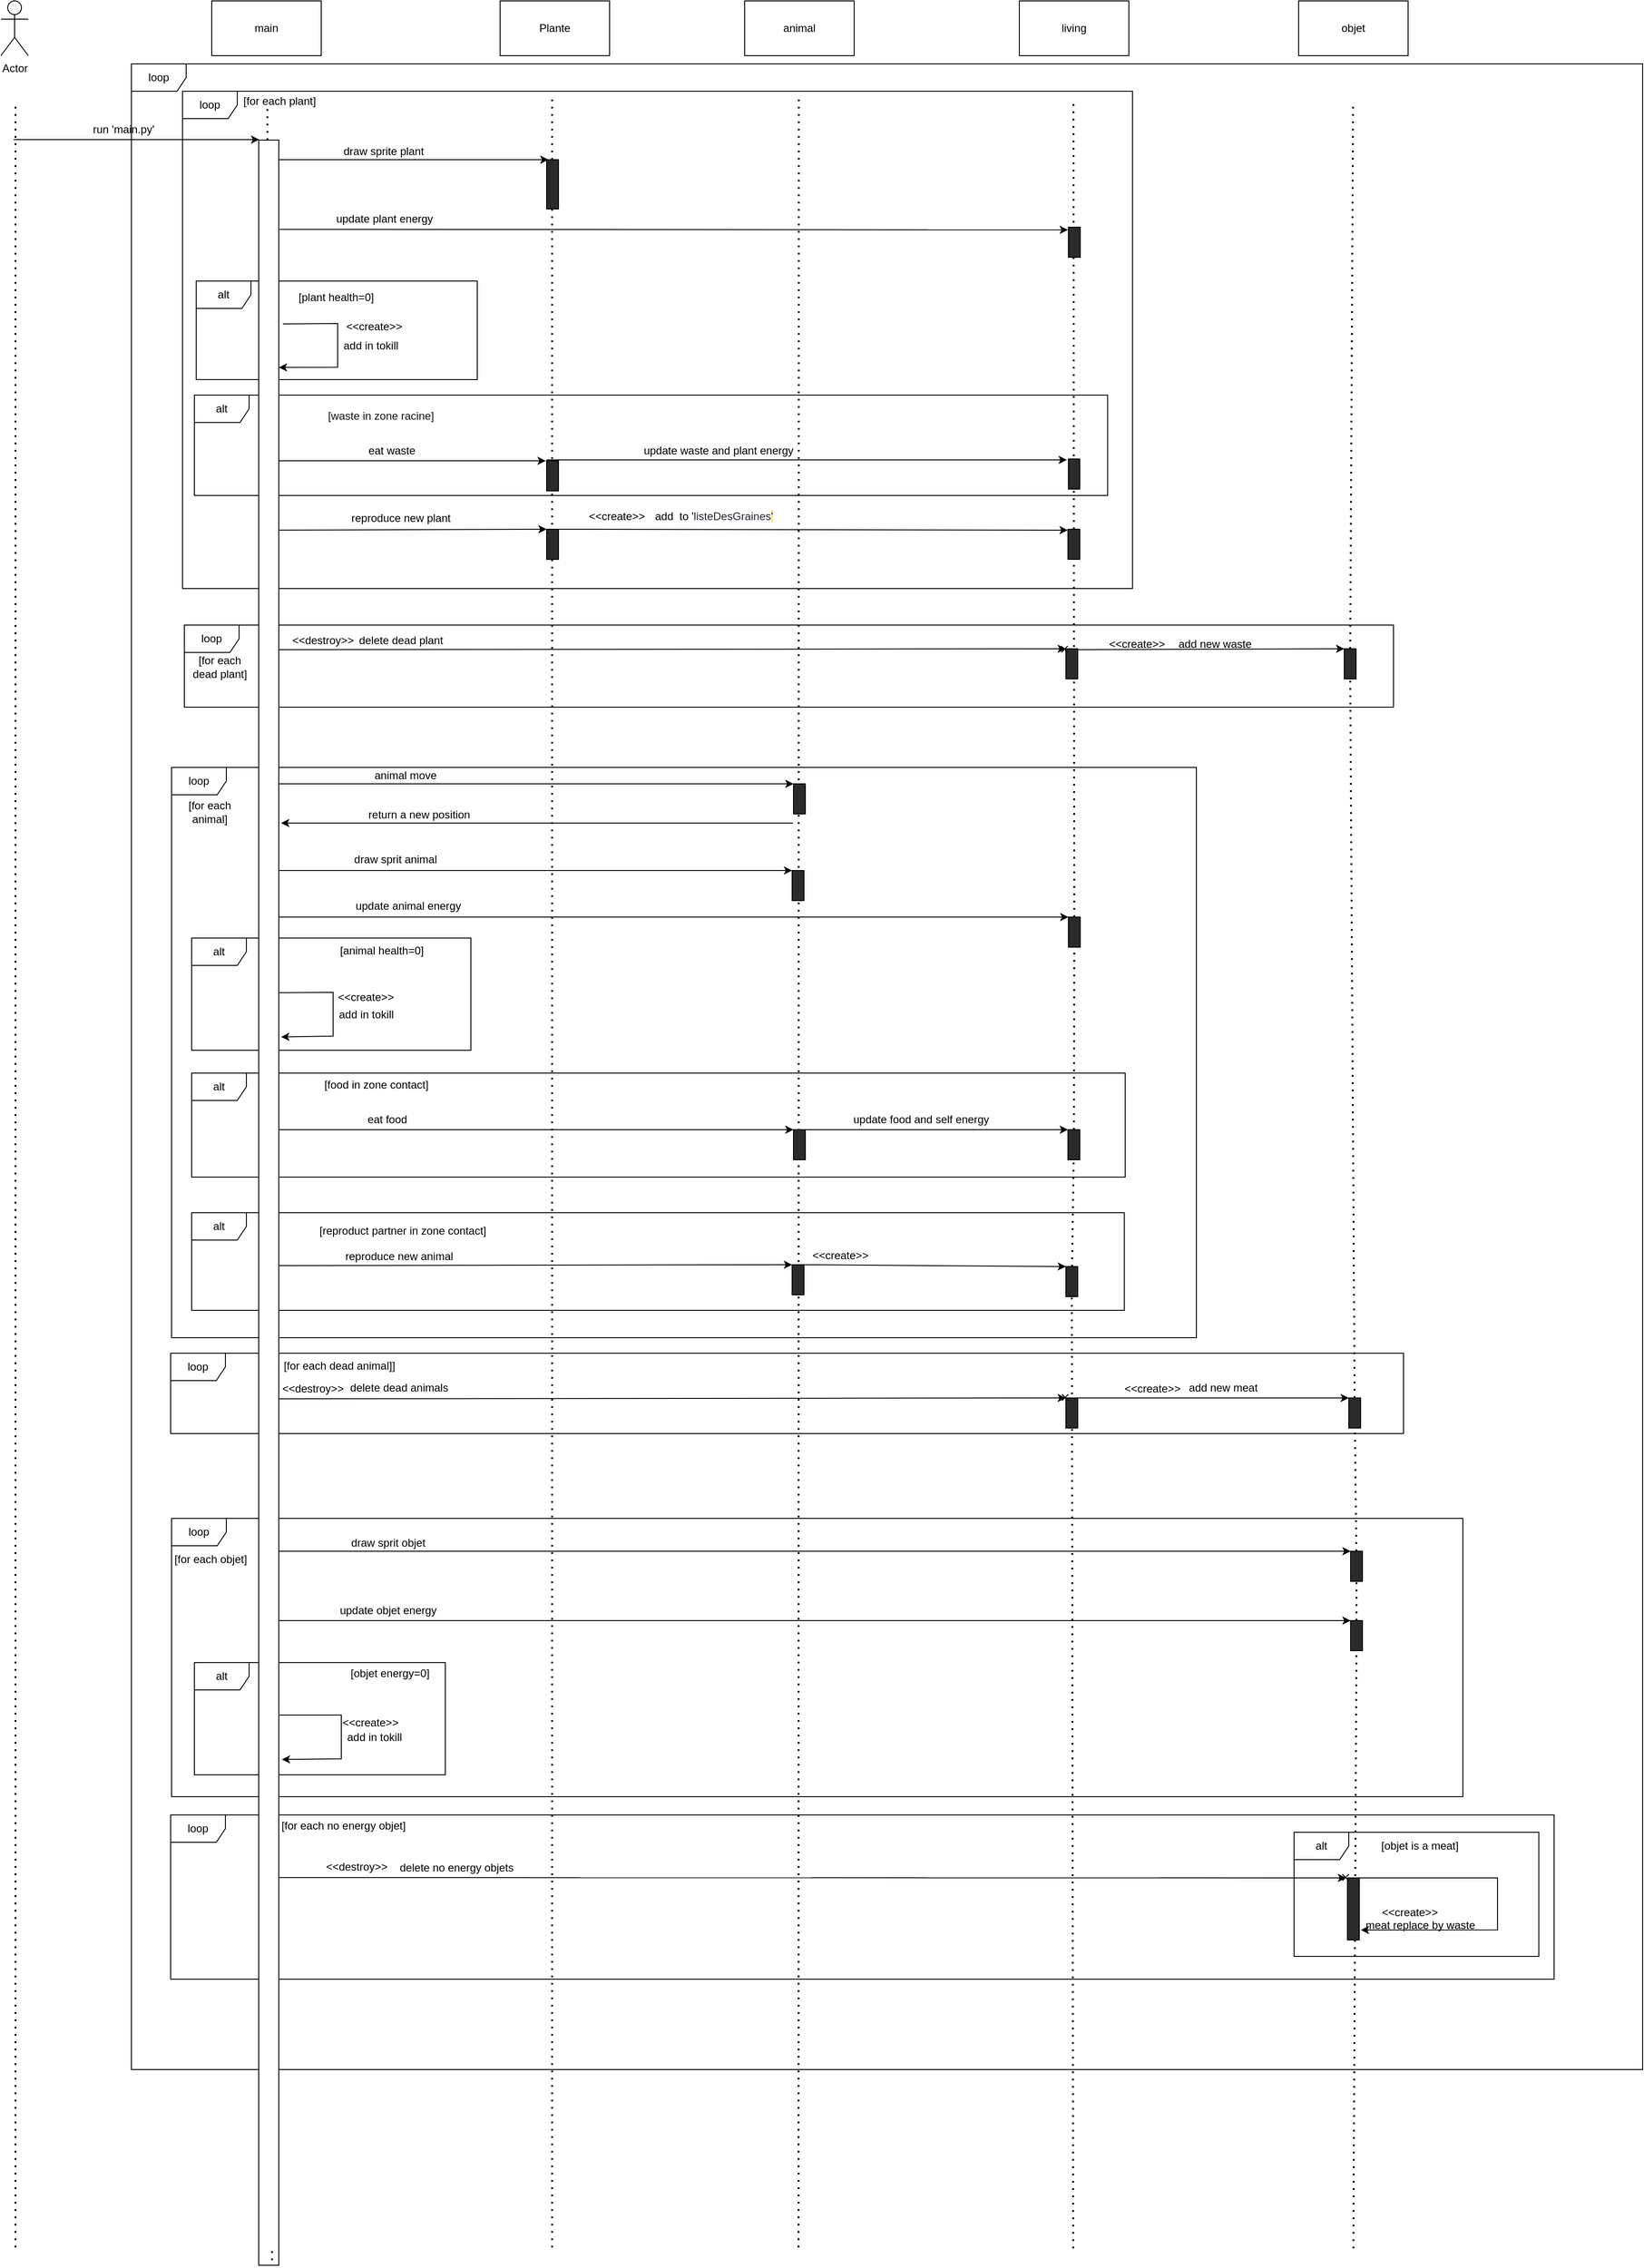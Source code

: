<mxfile version="16.1.2" type="device"><diagram id="cH8GuDAc-BylLJYgWJ1K" name="Page-1"><mxGraphModel dx="2076" dy="1192" grid="0" gridSize="10" guides="1" tooltips="1" connect="1" arrows="1" fold="1" page="0" pageScale="1" pageWidth="827" pageHeight="1169" background="none" math="0" shadow="0"><root><mxCell id="0"/><mxCell id="1" parent="0"/><mxCell id="ySkBI7191X18KGP2Q0aH-1" value="Actor" style="shape=umlActor;verticalLabelPosition=bottom;verticalAlign=top;html=1;outlineConnect=0;" parent="1" vertex="1"><mxGeometry x="104" y="65" width="30" height="60" as="geometry"/></mxCell><mxCell id="ySkBI7191X18KGP2Q0aH-3" value="main" style="rounded=0;whiteSpace=wrap;html=1;" parent="1" vertex="1"><mxGeometry x="335" y="65" width="120" height="60" as="geometry"/></mxCell><mxCell id="ySkBI7191X18KGP2Q0aH-4" value="Plante" style="rounded=0;whiteSpace=wrap;html=1;" parent="1" vertex="1"><mxGeometry x="651" y="65" width="120" height="60" as="geometry"/></mxCell><mxCell id="ySkBI7191X18KGP2Q0aH-5" value="animal" style="rounded=0;whiteSpace=wrap;html=1;" parent="1" vertex="1"><mxGeometry x="919" y="65" width="120" height="60" as="geometry"/></mxCell><mxCell id="ySkBI7191X18KGP2Q0aH-6" value="living" style="rounded=0;whiteSpace=wrap;html=1;" parent="1" vertex="1"><mxGeometry x="1220" y="65" width="120" height="60" as="geometry"/></mxCell><mxCell id="ySkBI7191X18KGP2Q0aH-7" value="" style="endArrow=none;dashed=1;html=1;dashPattern=1 3;strokeWidth=2;rounded=0;" parent="1" edge="1"><mxGeometry width="50" height="50" relative="1" as="geometry"><mxPoint x="120" y="2527" as="sourcePoint"/><mxPoint x="120" y="177" as="targetPoint"/></mxGeometry></mxCell><mxCell id="ySkBI7191X18KGP2Q0aH-8" value="" style="endArrow=none;dashed=1;html=1;dashPattern=1 3;strokeWidth=2;rounded=0;startArrow=none;" parent="1" source="3" edge="1"><mxGeometry width="50" height="50" relative="1" as="geometry"><mxPoint x="401" y="2531" as="sourcePoint"/><mxPoint x="396" y="179" as="targetPoint"/></mxGeometry></mxCell><mxCell id="ySkBI7191X18KGP2Q0aH-9" value="" style="endArrow=none;dashed=1;html=1;dashPattern=1 3;strokeWidth=2;rounded=0;" parent="1" edge="1"><mxGeometry width="50" height="50" relative="1" as="geometry"><mxPoint x="708" y="2527" as="sourcePoint"/><mxPoint x="708" y="173" as="targetPoint"/></mxGeometry></mxCell><mxCell id="ySkBI7191X18KGP2Q0aH-10" value="" style="endArrow=none;dashed=1;html=1;dashPattern=1 3;strokeWidth=2;rounded=0;" parent="1" edge="1"><mxGeometry width="50" height="50" relative="1" as="geometry"><mxPoint x="978" y="2527" as="sourcePoint"/><mxPoint x="978.29" y="172" as="targetPoint"/></mxGeometry></mxCell><mxCell id="ySkBI7191X18KGP2Q0aH-11" value="" style="endArrow=none;dashed=1;html=1;dashPattern=1 3;strokeWidth=2;rounded=0;startArrow=none;" parent="1" source="17" edge="1"><mxGeometry width="50" height="50" relative="1" as="geometry"><mxPoint x="1279" y="2528" as="sourcePoint"/><mxPoint x="1279.29" y="176" as="targetPoint"/></mxGeometry></mxCell><mxCell id="ySkBI7191X18KGP2Q0aH-12" value="" style="endArrow=classic;html=1;rounded=0;" parent="1" edge="1"><mxGeometry width="50" height="50" relative="1" as="geometry"><mxPoint x="118" y="217" as="sourcePoint"/><mxPoint x="387" y="217" as="targetPoint"/></mxGeometry></mxCell><mxCell id="ySkBI7191X18KGP2Q0aH-13" value="run 'main.py'" style="text;html=1;align=center;verticalAlign=middle;resizable=0;points=[];autosize=1;strokeColor=none;fillColor=none;" parent="1" vertex="1"><mxGeometry x="199" y="197" width="77" height="18" as="geometry"/></mxCell><mxCell id="ySkBI7191X18KGP2Q0aH-14" value="" style="endArrow=classic;html=1;rounded=0;" parent="1" edge="1"><mxGeometry width="50" height="50" relative="1" as="geometry"><mxPoint x="409" y="239" as="sourcePoint"/><mxPoint x="704" y="239" as="targetPoint"/></mxGeometry></mxCell><mxCell id="ySkBI7191X18KGP2Q0aH-15" value="draw sprite plant" style="text;html=1;align=center;verticalAlign=middle;resizable=0;points=[];autosize=1;strokeColor=none;fillColor=none;" parent="1" vertex="1"><mxGeometry x="474" y="221" width="98" height="18" as="geometry"/></mxCell><mxCell id="ySkBI7191X18KGP2Q0aH-16" value="" style="endArrow=classic;html=1;rounded=0;exitX=0.042;exitY=-0.038;exitDx=0;exitDy=0;exitPerimeter=0;entryX=-0.042;entryY=0.089;entryDx=0;entryDy=0;entryPerimeter=0;" parent="1" source="3" target="19" edge="1"><mxGeometry width="50" height="50" relative="1" as="geometry"><mxPoint x="396" y="315" as="sourcePoint"/><mxPoint x="1271" y="315" as="targetPoint"/></mxGeometry></mxCell><mxCell id="ySkBI7191X18KGP2Q0aH-17" value="update plant energy" style="text;html=1;align=center;verticalAlign=middle;resizable=0;points=[];autosize=1;strokeColor=none;fillColor=none;" parent="1" vertex="1"><mxGeometry x="465.5" y="295" width="116" height="18" as="geometry"/></mxCell><mxCell id="ySkBI7191X18KGP2Q0aH-20" value="loop" style="shape=umlFrame;whiteSpace=wrap;html=1;" parent="1" vertex="1"><mxGeometry x="303" y="164" width="1041" height="545" as="geometry"/></mxCell><mxCell id="ySkBI7191X18KGP2Q0aH-24" value="" style="endArrow=classic;html=1;rounded=0;entryX=0.107;entryY=-0.003;entryDx=0;entryDy=0;entryPerimeter=0;" parent="1" target="3" edge="1"><mxGeometry width="50" height="50" relative="1" as="geometry"><mxPoint x="413" y="419" as="sourcePoint"/><mxPoint x="395" y="467" as="targetPoint"/><Array as="points"><mxPoint x="473" y="418.5"/><mxPoint x="473" y="466.5"/></Array></mxGeometry></mxCell><mxCell id="ySkBI7191X18KGP2Q0aH-25" value="add in tokill" style="text;html=1;align=center;verticalAlign=middle;resizable=0;points=[];autosize=1;strokeColor=none;fillColor=none;" parent="1" vertex="1"><mxGeometry x="474" y="434" width="70" height="18" as="geometry"/></mxCell><mxCell id="ySkBI7191X18KGP2Q0aH-26" value="[plant health=0]" style="text;html=1;align=center;verticalAlign=middle;resizable=0;points=[];autosize=1;strokeColor=none;fillColor=none;" parent="1" vertex="1"><mxGeometry x="424.5" y="381" width="93" height="18" as="geometry"/></mxCell><mxCell id="ySkBI7191X18KGP2Q0aH-27" value="alt" style="shape=umlFrame;whiteSpace=wrap;html=1;" parent="1" vertex="1"><mxGeometry x="318" y="372" width="308" height="108" as="geometry"/></mxCell><mxCell id="ySkBI7191X18KGP2Q0aH-28" value="" style="endArrow=classic;html=1;rounded=0;" parent="1" edge="1"><mxGeometry width="50" height="50" relative="1" as="geometry"><mxPoint x="399" y="569" as="sourcePoint"/><mxPoint x="701" y="569" as="targetPoint"/></mxGeometry></mxCell><mxCell id="ySkBI7191X18KGP2Q0aH-29" value="eat waste" style="text;html=1;align=center;verticalAlign=middle;resizable=0;points=[];autosize=1;strokeColor=none;fillColor=none;" parent="1" vertex="1"><mxGeometry x="501" y="549" width="61" height="18" as="geometry"/></mxCell><mxCell id="ySkBI7191X18KGP2Q0aH-30" value="" style="endArrow=classic;html=1;rounded=0;entryX=0;entryY=0;entryDx=0;entryDy=0;" parent="1" target="15" edge="1"><mxGeometry width="50" height="50" relative="1" as="geometry"><mxPoint x="397" y="645" as="sourcePoint"/><mxPoint x="698" y="645" as="targetPoint"/></mxGeometry></mxCell><mxCell id="ySkBI7191X18KGP2Q0aH-31" value="reproduce new plant" style="text;html=1;align=center;verticalAlign=middle;resizable=0;points=[];autosize=1;strokeColor=none;fillColor=none;" parent="1" vertex="1"><mxGeometry x="482" y="623" width="119" height="18" as="geometry"/></mxCell><mxCell id="ySkBI7191X18KGP2Q0aH-34" value="" style="endArrow=classic;html=1;rounded=0;exitX=1;exitY=0;exitDx=0;exitDy=0;" parent="1" source="15" edge="1"><mxGeometry width="50" height="50" relative="1" as="geometry"><mxPoint x="706" y="645" as="sourcePoint"/><mxPoint x="1273" y="645" as="targetPoint"/></mxGeometry></mxCell><mxCell id="ySkBI7191X18KGP2Q0aH-35" value="add&amp;nbsp; to '&lt;span style=&quot;color: rgb(36 , 41 , 47) ; background-color: rgb(255 , 255 , 255)&quot;&gt;listeDesGraines&lt;/span&gt;&lt;span style=&quot;color: rgb(36 , 41 , 47) ; font-family: , , &amp;#34;sf mono&amp;#34; , &amp;#34;menlo&amp;#34; , &amp;#34;consolas&amp;#34; , &amp;#34;liberation mono&amp;#34; , monospace ; background-color: rgb(255 , 234 , 127)&quot;&gt;'&lt;/span&gt;" style="text;html=1;align=center;verticalAlign=middle;resizable=0;points=[];autosize=1;strokeColor=none;fillColor=none;" parent="1" vertex="1"><mxGeometry x="815" y="621" width="140" height="18" as="geometry"/></mxCell><mxCell id="ySkBI7191X18KGP2Q0aH-37" value="" style="endArrow=classic;html=1;rounded=0;" parent="1" edge="1"><mxGeometry width="50" height="50" relative="1" as="geometry"><mxPoint x="702" y="568" as="sourcePoint"/><mxPoint x="1272" y="568" as="targetPoint"/></mxGeometry></mxCell><mxCell id="ySkBI7191X18KGP2Q0aH-38" value="update waste and plant energy" style="text;html=1;align=center;verticalAlign=middle;resizable=0;points=[];autosize=1;strokeColor=none;fillColor=none;" parent="1" vertex="1"><mxGeometry x="803" y="549" width="174" height="18" as="geometry"/></mxCell><mxCell id="ySkBI7191X18KGP2Q0aH-39" value="alt" style="shape=umlFrame;whiteSpace=wrap;html=1;shadow=0;sketch=0;" parent="1" vertex="1"><mxGeometry x="316" y="497" width="1000.75" height="110" as="geometry"/></mxCell><mxCell id="ySkBI7191X18KGP2Q0aH-41" value="&lt;font style=&quot;background-color: rgb(255 , 255 , 255)&quot; color=&quot;#121212&quot;&gt;[waste in zone racine]&lt;/font&gt;" style="text;html=1;strokeColor=none;fillColor=none;align=center;verticalAlign=middle;whiteSpace=wrap;rounded=0;labelBackgroundColor=#FFFFFF;" parent="1" vertex="1"><mxGeometry x="438" y="503" width="165" height="33" as="geometry"/></mxCell><mxCell id="ySkBI7191X18KGP2Q0aH-42" value="" style="endArrow=classic;html=1;rounded=0;entryX=0;entryY=0;entryDx=0;entryDy=0;" parent="1" target="21" edge="1"><mxGeometry width="50" height="50" relative="1" as="geometry"><mxPoint x="389" y="776" as="sourcePoint"/><mxPoint x="1278" y="776" as="targetPoint"/></mxGeometry></mxCell><mxCell id="ySkBI7191X18KGP2Q0aH-43" value="delete dead plant" style="text;html=1;align=center;verticalAlign=middle;resizable=0;points=[];autosize=1;strokeColor=none;fillColor=none;" parent="1" vertex="1"><mxGeometry x="491" y="757" width="102" height="18" as="geometry"/></mxCell><mxCell id="ySkBI7191X18KGP2Q0aH-44" value="loop" style="shape=umlFrame;whiteSpace=wrap;html=1;" parent="1" vertex="1"><mxGeometry x="305" y="749" width="1325" height="90" as="geometry"/></mxCell><mxCell id="ySkBI7191X18KGP2Q0aH-45" value="objet" style="rounded=0;whiteSpace=wrap;html=1;" parent="1" vertex="1"><mxGeometry x="1526" y="65" width="120" height="60" as="geometry"/></mxCell><mxCell id="ySkBI7191X18KGP2Q0aH-46" value="" style="endArrow=none;dashed=1;html=1;dashPattern=1 3;strokeWidth=2;rounded=0;startArrow=none;" parent="1" source="23" edge="1"><mxGeometry width="50" height="50" relative="1" as="geometry"><mxPoint x="1586" y="2528" as="sourcePoint"/><mxPoint x="1585.72" y="177" as="targetPoint"/></mxGeometry></mxCell><mxCell id="ySkBI7191X18KGP2Q0aH-47" value="" style="endArrow=classic;html=1;rounded=0;entryX=0;entryY=0;entryDx=0;entryDy=0;" parent="1" target="23" edge="1"><mxGeometry width="50" height="50" relative="1" as="geometry"><mxPoint x="1277" y="776" as="sourcePoint"/><mxPoint x="1566" y="776" as="targetPoint"/></mxGeometry></mxCell><mxCell id="ySkBI7191X18KGP2Q0aH-48" value="add new waste" style="text;html=1;align=center;verticalAlign=middle;resizable=0;points=[];autosize=1;strokeColor=none;fillColor=none;" parent="1" vertex="1"><mxGeometry x="1389" y="761" width="90" height="18" as="geometry"/></mxCell><mxCell id="ySkBI7191X18KGP2Q0aH-49" value="" style="endArrow=classic;html=1;rounded=0;entryX=0;entryY=0;entryDx=0;entryDy=0;" parent="1" target="27" edge="1"><mxGeometry width="50" height="50" relative="1" as="geometry"><mxPoint x="396" y="1018" as="sourcePoint"/><mxPoint x="980" y="1018" as="targetPoint"/></mxGeometry></mxCell><mxCell id="ySkBI7191X18KGP2Q0aH-50" value="draw sprit animal" style="text;html=1;align=center;verticalAlign=middle;resizable=0;points=[];autosize=1;strokeColor=none;fillColor=none;" parent="1" vertex="1"><mxGeometry x="485.5" y="997" width="101" height="18" as="geometry"/></mxCell><mxCell id="ySkBI7191X18KGP2Q0aH-51" value="" style="endArrow=classic;html=1;rounded=0;entryX=0;entryY=0;entryDx=0;entryDy=0;" parent="1" target="28" edge="1"><mxGeometry width="50" height="50" relative="1" as="geometry"><mxPoint x="397" y="1069" as="sourcePoint"/><mxPoint x="1278" y="1069" as="targetPoint"/></mxGeometry></mxCell><mxCell id="ySkBI7191X18KGP2Q0aH-52" value="update animal energy" style="text;html=1;align=center;verticalAlign=middle;resizable=0;points=[];autosize=1;strokeColor=none;fillColor=none;" parent="1" vertex="1"><mxGeometry x="487" y="1048" width="125" height="18" as="geometry"/></mxCell><mxCell id="ySkBI7191X18KGP2Q0aH-54" value="" style="endArrow=classic;html=1;rounded=0;startArrow=none;entryX=0.422;entryY=-0.118;entryDx=0;entryDy=0;entryPerimeter=0;" parent="1" target="3" edge="1"><mxGeometry width="50" height="50" relative="1" as="geometry"><mxPoint x="397" y="1152" as="sourcePoint"/><mxPoint x="390" y="1200" as="targetPoint"/><Array as="points"><mxPoint x="468" y="1151.5"/><mxPoint x="468" y="1199.5"/></Array></mxGeometry></mxCell><mxCell id="ySkBI7191X18KGP2Q0aH-55" value="add in tokill" style="text;html=1;align=center;verticalAlign=middle;resizable=0;points=[];autosize=1;strokeColor=none;fillColor=none;" parent="1" vertex="1"><mxGeometry x="469" y="1167" width="70" height="18" as="geometry"/></mxCell><mxCell id="ySkBI7191X18KGP2Q0aH-56" value="[animal health=0]" style="text;html=1;align=center;verticalAlign=middle;resizable=0;points=[];autosize=1;strokeColor=none;fillColor=none;" parent="1" vertex="1"><mxGeometry x="470" y="1097" width="102" height="18" as="geometry"/></mxCell><mxCell id="ySkBI7191X18KGP2Q0aH-58" value="" style="endArrow=classic;html=1;rounded=0;entryX=0;entryY=0;entryDx=0;entryDy=0;" parent="1" target="30" edge="1"><mxGeometry width="50" height="50" relative="1" as="geometry"><mxPoint x="394" y="1302" as="sourcePoint"/><mxPoint x="980" y="1302" as="targetPoint"/></mxGeometry></mxCell><mxCell id="ySkBI7191X18KGP2Q0aH-59" value="eat food" style="text;html=1;align=center;verticalAlign=middle;resizable=0;points=[];autosize=1;strokeColor=none;fillColor=none;" parent="1" vertex="1"><mxGeometry x="500" y="1282" width="53" height="18" as="geometry"/></mxCell><mxCell id="ySkBI7191X18KGP2Q0aH-60" value="" style="endArrow=classic;html=1;rounded=0;entryX=0;entryY=0;entryDx=0;entryDy=0;" parent="1" target="33" edge="1"><mxGeometry width="50" height="50" relative="1" as="geometry"><mxPoint x="392" y="1451" as="sourcePoint"/><mxPoint x="977" y="1451" as="targetPoint"/></mxGeometry></mxCell><mxCell id="ySkBI7191X18KGP2Q0aH-61" value="reproduce new animal" style="text;html=1;align=center;verticalAlign=middle;resizable=0;points=[];autosize=1;strokeColor=none;fillColor=none;" parent="1" vertex="1"><mxGeometry x="475.5" y="1432" width="128" height="18" as="geometry"/></mxCell><mxCell id="ySkBI7191X18KGP2Q0aH-62" value="" style="endArrow=classic;html=1;rounded=0;entryX=0;entryY=0;entryDx=0;entryDy=0;exitX=1;exitY=0;exitDx=0;exitDy=0;" parent="1" source="33" target="34" edge="1"><mxGeometry width="50" height="50" relative="1" as="geometry"><mxPoint x="976" y="1452" as="sourcePoint"/><mxPoint x="1279" y="1452" as="targetPoint"/></mxGeometry></mxCell><mxCell id="ySkBI7191X18KGP2Q0aH-63" value="&lt;font color=&quot;#ffffff&quot;&gt;add&amp;nbsp; to '&lt;span class=&quot;pl-s1&quot; style=&quot;box-sizing: border-box&quot;&gt;listeDesBebeCarnivores'&lt;/span&gt;&lt;/font&gt;" style="text;html=1;align=center;verticalAlign=middle;resizable=0;points=[];autosize=1;strokeColor=none;fillColor=none;" parent="1" vertex="1"><mxGeometry x="1074" y="1432" width="183" height="18" as="geometry"/></mxCell><mxCell id="ySkBI7191X18KGP2Q0aH-64" value="" style="endArrow=classic;html=1;rounded=0;entryX=0;entryY=0;entryDx=0;entryDy=0;exitX=1;exitY=0;exitDx=0;exitDy=0;" parent="1" source="30" target="31" edge="1"><mxGeometry width="50" height="50" relative="1" as="geometry"><mxPoint x="979" y="1301" as="sourcePoint"/><mxPoint x="1267" y="1301" as="targetPoint"/></mxGeometry></mxCell><mxCell id="ySkBI7191X18KGP2Q0aH-65" value="update food and self energy" style="text;html=1;align=center;verticalAlign=middle;resizable=0;points=[];autosize=1;strokeColor=none;fillColor=none;" parent="1" vertex="1"><mxGeometry x="1032" y="1282" width="159" height="18" as="geometry"/></mxCell><mxCell id="ySkBI7191X18KGP2Q0aH-66" value="alt" style="shape=umlFrame;whiteSpace=wrap;html=1;" parent="1" vertex="1"><mxGeometry x="313" y="1240" width="1023" height="114" as="geometry"/></mxCell><mxCell id="ySkBI7191X18KGP2Q0aH-67" value="[food in zone contact]" style="text;html=1;strokeColor=none;fillColor=none;align=center;verticalAlign=middle;whiteSpace=wrap;rounded=0;labelBackgroundColor=#FFFFFF;" parent="1" vertex="1"><mxGeometry x="433" y="1236" width="165" height="33" as="geometry"/></mxCell><mxCell id="ySkBI7191X18KGP2Q0aH-68" value="" style="endArrow=classic;html=1;rounded=0;entryX=0;entryY=0;entryDx=0;entryDy=0;" parent="1" target="37" edge="1"><mxGeometry width="50" height="50" relative="1" as="geometry"><mxPoint x="394" y="1597" as="sourcePoint"/><mxPoint x="1283" y="1597" as="targetPoint"/></mxGeometry></mxCell><mxCell id="ySkBI7191X18KGP2Q0aH-69" value="delete dead animals" style="text;html=1;align=center;verticalAlign=middle;resizable=0;points=[];autosize=1;strokeColor=none;fillColor=none;" parent="1" vertex="1"><mxGeometry x="481" y="1576" width="117" height="18" as="geometry"/></mxCell><mxCell id="ySkBI7191X18KGP2Q0aH-71" value="" style="endArrow=classic;html=1;rounded=0;exitX=1;exitY=0;exitDx=0;exitDy=0;entryX=0;entryY=0;entryDx=0;entryDy=0;" parent="1" source="37" target="38" edge="1"><mxGeometry width="50" height="50" relative="1" as="geometry"><mxPoint x="1279.5" y="1598" as="sourcePoint"/><mxPoint x="1584" y="1598" as="targetPoint"/></mxGeometry></mxCell><mxCell id="ySkBI7191X18KGP2Q0aH-72" value="add new meat" style="text;html=1;align=center;verticalAlign=middle;resizable=0;points=[];autosize=1;strokeColor=none;fillColor=none;" parent="1" vertex="1"><mxGeometry x="1400" y="1576" width="85" height="18" as="geometry"/></mxCell><mxCell id="ySkBI7191X18KGP2Q0aH-73" value="" style="endArrow=classic;html=1;rounded=0;entryX=0;entryY=0;entryDx=0;entryDy=0;" parent="1" target="25" edge="1"><mxGeometry width="50" height="50" relative="1" as="geometry"><mxPoint x="392" y="923" as="sourcePoint"/><mxPoint x="977" y="923" as="targetPoint"/></mxGeometry></mxCell><mxCell id="ySkBI7191X18KGP2Q0aH-74" value="animal move" style="text;html=1;align=center;verticalAlign=middle;resizable=0;points=[];autosize=1;strokeColor=none;fillColor=none;" parent="1" vertex="1"><mxGeometry x="508" y="905" width="78" height="18" as="geometry"/></mxCell><mxCell id="ySkBI7191X18KGP2Q0aH-75" value="" style="endArrow=classic;html=1;rounded=0;" parent="1" edge="1"><mxGeometry width="50" height="50" relative="1" as="geometry"><mxPoint x="972" y="966" as="sourcePoint"/><mxPoint x="411" y="966" as="targetPoint"/></mxGeometry></mxCell><mxCell id="ySkBI7191X18KGP2Q0aH-76" value="return a new position" style="text;html=1;align=center;verticalAlign=middle;resizable=0;points=[];autosize=1;strokeColor=none;fillColor=none;" parent="1" vertex="1"><mxGeometry x="501" y="948" width="121" height="18" as="geometry"/></mxCell><mxCell id="ySkBI7191X18KGP2Q0aH-57" value="alt" style="shape=umlFrame;whiteSpace=wrap;html=1;" parent="1" vertex="1"><mxGeometry x="313" y="1092" width="306" height="123" as="geometry"/></mxCell><mxCell id="ySkBI7191X18KGP2Q0aH-78" value="alt" style="shape=umlFrame;whiteSpace=wrap;html=1;" parent="1" vertex="1"><mxGeometry x="313" y="1393" width="1022" height="107" as="geometry"/></mxCell><mxCell id="ySkBI7191X18KGP2Q0aH-80" value="[reproduct partner in zone contact]" style="text;html=1;strokeColor=none;fillColor=none;align=center;verticalAlign=middle;whiteSpace=wrap;rounded=0;labelBackgroundColor=#FFFFFF;" parent="1" vertex="1"><mxGeometry x="447.75" y="1400" width="192.5" height="25" as="geometry"/></mxCell><mxCell id="ySkBI7191X18KGP2Q0aH-81" value="loop" style="shape=umlFrame;whiteSpace=wrap;html=1;" parent="1" vertex="1"><mxGeometry x="291" y="905" width="1123" height="625" as="geometry"/></mxCell><mxCell id="ySkBI7191X18KGP2Q0aH-83" value="loop" style="shape=umlFrame;whiteSpace=wrap;html=1;" parent="1" vertex="1"><mxGeometry x="290" y="1547" width="1351" height="88" as="geometry"/></mxCell><mxCell id="ySkBI7191X18KGP2Q0aH-85" value="" style="endArrow=classic;html=1;rounded=0;entryX=0;entryY=0;entryDx=0;entryDy=0;" parent="1" target="42" edge="1"><mxGeometry width="50" height="50" relative="1" as="geometry"><mxPoint x="400" y="1764" as="sourcePoint"/><mxPoint x="1588" y="1764" as="targetPoint"/></mxGeometry></mxCell><mxCell id="ySkBI7191X18KGP2Q0aH-86" value="draw sprit objet" style="text;html=1;align=center;verticalAlign=middle;resizable=0;points=[];autosize=1;strokeColor=none;fillColor=none;" parent="1" vertex="1"><mxGeometry x="482" y="1746" width="91" height="18" as="geometry"/></mxCell><mxCell id="ySkBI7191X18KGP2Q0aH-87" value="" style="endArrow=classic;html=1;rounded=0;entryX=0;entryY=0;entryDx=0;entryDy=0;" parent="1" target="44" edge="1"><mxGeometry width="50" height="50" relative="1" as="geometry"><mxPoint x="400" y="1840" as="sourcePoint"/><mxPoint x="1590" y="1840" as="targetPoint"/></mxGeometry></mxCell><mxCell id="ySkBI7191X18KGP2Q0aH-88" value="update objet energy" style="text;html=1;align=center;verticalAlign=middle;resizable=0;points=[];autosize=1;strokeColor=none;fillColor=none;" parent="1" vertex="1"><mxGeometry x="469.5" y="1820" width="116" height="18" as="geometry"/></mxCell><mxCell id="ySkBI7191X18KGP2Q0aH-90" value="" style="endArrow=classic;html=1;rounded=0;entryX=0.762;entryY=-0.154;entryDx=0;entryDy=0;entryPerimeter=0;" parent="1" target="3" edge="1"><mxGeometry width="50" height="50" relative="1" as="geometry"><mxPoint x="399" y="1943.5" as="sourcePoint"/><mxPoint x="399" y="1992" as="targetPoint"/><Array as="points"><mxPoint x="477" y="1943.5"/><mxPoint x="477" y="1991.5"/></Array></mxGeometry></mxCell><mxCell id="ySkBI7191X18KGP2Q0aH-91" value="add in tokill" style="text;html=1;align=center;verticalAlign=middle;resizable=0;points=[];autosize=1;strokeColor=none;fillColor=none;" parent="1" vertex="1"><mxGeometry x="478" y="1959" width="70" height="18" as="geometry"/></mxCell><mxCell id="ySkBI7191X18KGP2Q0aH-92" value="[objet energy=0]" style="text;html=1;align=center;verticalAlign=middle;resizable=0;points=[];autosize=1;strokeColor=none;fillColor=none;" parent="1" vertex="1"><mxGeometry x="481" y="1889" width="97" height="18" as="geometry"/></mxCell><mxCell id="ySkBI7191X18KGP2Q0aH-93" value="alt" style="shape=umlFrame;whiteSpace=wrap;html=1;" parent="1" vertex="1"><mxGeometry x="316" y="1886" width="275" height="123" as="geometry"/></mxCell><mxCell id="ySkBI7191X18KGP2Q0aH-104" value="" style="endArrow=classic;html=1;rounded=0;" parent="1" edge="1"><mxGeometry width="50" height="50" relative="1" as="geometry"><mxPoint x="399" y="2121.57" as="sourcePoint"/><mxPoint x="1578" y="2122" as="targetPoint"/></mxGeometry></mxCell><mxCell id="ySkBI7191X18KGP2Q0aH-105" value="delete no energy objets" style="text;html=1;align=center;verticalAlign=middle;resizable=0;points=[];autosize=1;strokeColor=none;fillColor=none;" parent="1" vertex="1"><mxGeometry x="535" y="2102" width="135" height="18" as="geometry"/></mxCell><mxCell id="ySkBI7191X18KGP2Q0aH-106" value="loop" style="shape=umlFrame;whiteSpace=wrap;html=1;" parent="1" vertex="1"><mxGeometry x="290" y="2053" width="1516" height="180" as="geometry"/></mxCell><mxCell id="ySkBI7191X18KGP2Q0aH-107" value="" style="endArrow=classic;html=1;rounded=0;exitX=1;exitY=0;exitDx=0;exitDy=0;entryX=1.136;entryY=0.84;entryDx=0;entryDy=0;entryPerimeter=0;" parent="1" source="46" target="46" edge="1"><mxGeometry width="50" height="50" relative="1" as="geometry"><mxPoint x="1585" y="2120" as="sourcePoint"/><mxPoint x="1585" y="2179" as="targetPoint"/><Array as="points"><mxPoint x="1744" y="2122"/><mxPoint x="1744" y="2179"/></Array></mxGeometry></mxCell><mxCell id="ySkBI7191X18KGP2Q0aH-108" value="meat replace by waste" style="text;html=1;align=center;verticalAlign=middle;resizable=0;points=[];autosize=1;strokeColor=none;fillColor=none;" parent="1" vertex="1"><mxGeometry x="1594" y="2165" width="130" height="18" as="geometry"/></mxCell><mxCell id="ySkBI7191X18KGP2Q0aH-109" value="alt" style="shape=umlFrame;whiteSpace=wrap;html=1;" parent="1" vertex="1"><mxGeometry x="1521" y="2072" width="268.25" height="136" as="geometry"/></mxCell><mxCell id="ySkBI7191X18KGP2Q0aH-111" value="&lt;font color=&quot;#000000&quot; style=&quot;background-color: rgb(255 , 255 , 255)&quot;&gt;[objet is a meat]&lt;/font&gt;" style="text;html=1;strokeColor=none;fillColor=none;align=center;verticalAlign=middle;whiteSpace=wrap;rounded=0;labelBackgroundColor=#FFFFFF;" parent="1" vertex="1"><mxGeometry x="1601" y="2065" width="116" height="44" as="geometry"/></mxCell><mxCell id="ySkBI7191X18KGP2Q0aH-113" value="loop" style="shape=umlFrame;whiteSpace=wrap;html=1;" parent="1" vertex="1"><mxGeometry x="291" y="1728" width="1415" height="305" as="geometry"/></mxCell><mxCell id="ySkBI7191X18KGP2Q0aH-114" value="loop" style="shape=umlFrame;whiteSpace=wrap;html=1;" parent="1" vertex="1"><mxGeometry x="247" y="134" width="1656" height="2198" as="geometry"/></mxCell><mxCell id="3" value="" style="rounded=0;whiteSpace=wrap;html=1;rotation=90;" parent="1" vertex="1"><mxGeometry x="-767" y="1371" width="2329" height="22" as="geometry"/></mxCell><mxCell id="5" value="" style="endArrow=none;dashed=1;html=1;dashPattern=1 3;strokeWidth=2;rounded=0;" parent="1" target="3" edge="1"><mxGeometry width="50" height="50" relative="1" as="geometry"><mxPoint x="401" y="2531" as="sourcePoint"/><mxPoint x="396" y="179" as="targetPoint"/></mxGeometry></mxCell><mxCell id="7" value="" style="rounded=0;whiteSpace=wrap;html=1;shadow=0;sketch=0;fillColor=#2a2a2a;" parent="1" vertex="1"><mxGeometry x="702" y="239" width="13" height="54" as="geometry"/></mxCell><mxCell id="9" value="" style="rounded=0;whiteSpace=wrap;html=1;shadow=0;sketch=0;fillColor=#2a2a2a;" parent="1" vertex="1"><mxGeometry x="702" y="569" width="13" height="33" as="geometry"/></mxCell><mxCell id="14" value="" style="rounded=0;whiteSpace=wrap;html=1;shadow=0;sketch=0;fillColor=#2a2a2a;" parent="1" vertex="1"><mxGeometry x="1273.75" y="567" width="12.5" height="33" as="geometry"/></mxCell><mxCell id="15" value="" style="rounded=0;whiteSpace=wrap;html=1;shadow=0;sketch=0;fillColor=#2a2a2a;" parent="1" vertex="1"><mxGeometry x="702" y="644" width="13" height="33" as="geometry"/></mxCell><mxCell id="17" value="" style="rounded=0;whiteSpace=wrap;html=1;shadow=0;sketch=0;fillColor=#2a2a2a;" parent="1" vertex="1"><mxGeometry x="1273.25" y="644" width="13" height="33" as="geometry"/></mxCell><mxCell id="18" value="" style="endArrow=none;dashed=1;html=1;dashPattern=1 3;strokeWidth=2;rounded=0;startArrow=none;" parent="1" source="28" target="17" edge="1"><mxGeometry width="50" height="50" relative="1" as="geometry"><mxPoint x="1279" y="2528" as="sourcePoint"/><mxPoint x="1279.29" y="176" as="targetPoint"/></mxGeometry></mxCell><mxCell id="19" value="" style="rounded=0;whiteSpace=wrap;html=1;shadow=0;sketch=0;fillColor=#2a2a2a;" parent="1" vertex="1"><mxGeometry x="1273.75" y="313" width="13" height="33" as="geometry"/></mxCell><mxCell id="21" value="" style="rounded=0;whiteSpace=wrap;html=1;shadow=0;sketch=0;fillColor=#2a2a2a;" parent="1" vertex="1"><mxGeometry x="1271" y="775" width="13" height="33" as="geometry"/></mxCell><mxCell id="23" value="" style="rounded=0;whiteSpace=wrap;html=1;shadow=0;sketch=0;fillColor=#2a2a2a;" parent="1" vertex="1"><mxGeometry x="1576" y="775" width="13" height="33" as="geometry"/></mxCell><mxCell id="24" value="" style="endArrow=none;dashed=1;html=1;dashPattern=1 3;strokeWidth=2;rounded=0;startArrow=none;" parent="1" source="38" target="23" edge="1"><mxGeometry width="50" height="50" relative="1" as="geometry"><mxPoint x="1586" y="2528" as="sourcePoint"/><mxPoint x="1585.72" y="177" as="targetPoint"/></mxGeometry></mxCell><mxCell id="25" value="" style="rounded=0;whiteSpace=wrap;html=1;shadow=0;sketch=0;fillColor=#2a2a2a;" parent="1" vertex="1"><mxGeometry x="972.5" y="923" width="13" height="33" as="geometry"/></mxCell><mxCell id="27" value="" style="rounded=0;whiteSpace=wrap;html=1;shadow=0;sketch=0;fillColor=#2a2a2a;" parent="1" vertex="1"><mxGeometry x="971" y="1018" width="13" height="33" as="geometry"/></mxCell><mxCell id="28" value="" style="rounded=0;whiteSpace=wrap;html=1;shadow=0;sketch=0;fillColor=#2a2a2a;" parent="1" vertex="1"><mxGeometry x="1273.75" y="1069" width="13" height="33" as="geometry"/></mxCell><mxCell id="29" value="" style="endArrow=none;dashed=1;html=1;dashPattern=1 3;strokeWidth=2;rounded=0;startArrow=none;" parent="1" source="31" target="28" edge="1"><mxGeometry width="50" height="50" relative="1" as="geometry"><mxPoint x="1279" y="2528" as="sourcePoint"/><mxPoint x="1279.743" y="677" as="targetPoint"/></mxGeometry></mxCell><mxCell id="30" value="" style="rounded=0;whiteSpace=wrap;html=1;shadow=0;sketch=0;fillColor=#2a2a2a;" parent="1" vertex="1"><mxGeometry x="972.5" y="1302" width="13" height="33" as="geometry"/></mxCell><mxCell id="31" value="" style="rounded=0;whiteSpace=wrap;html=1;shadow=0;sketch=0;fillColor=#2a2a2a;" parent="1" vertex="1"><mxGeometry x="1273.25" y="1302" width="13" height="33" as="geometry"/></mxCell><mxCell id="32" value="" style="endArrow=none;dashed=1;html=1;dashPattern=1 3;strokeWidth=2;rounded=0;startArrow=none;" parent="1" source="34" target="31" edge="1"><mxGeometry width="50" height="50" relative="1" as="geometry"><mxPoint x="1279" y="2528" as="sourcePoint"/><mxPoint x="1280.236" y="1102" as="targetPoint"/></mxGeometry></mxCell><mxCell id="33" value="" style="rounded=0;whiteSpace=wrap;html=1;shadow=0;sketch=0;fillColor=#2a2a2a;" parent="1" vertex="1"><mxGeometry x="971" y="1450" width="13" height="33" as="geometry"/></mxCell><mxCell id="34" value="" style="rounded=0;whiteSpace=wrap;html=1;shadow=0;sketch=0;fillColor=#2a2a2a;" parent="1" vertex="1"><mxGeometry x="1271" y="1452" width="13" height="33" as="geometry"/></mxCell><mxCell id="35" value="" style="endArrow=none;dashed=1;html=1;dashPattern=1 3;strokeWidth=2;rounded=0;" parent="1" target="34" edge="1"><mxGeometry width="50" height="50" relative="1" as="geometry"><mxPoint x="1279" y="2528" as="sourcePoint"/><mxPoint x="1279.74" y="1335" as="targetPoint"/></mxGeometry></mxCell><mxCell id="37" value="" style="rounded=0;whiteSpace=wrap;html=1;shadow=0;sketch=0;fillColor=#2a2a2a;" parent="1" vertex="1"><mxGeometry x="1271" y="1596" width="13" height="33" as="geometry"/></mxCell><mxCell id="38" value="" style="rounded=0;whiteSpace=wrap;html=1;shadow=0;sketch=0;fillColor=#2a2a2a;" parent="1" vertex="1"><mxGeometry x="1581" y="1596" width="13" height="33" as="geometry"/></mxCell><mxCell id="40" value="" style="endArrow=none;dashed=1;html=1;dashPattern=1 3;strokeWidth=2;rounded=0;startArrow=none;" parent="1" source="42" target="38" edge="1"><mxGeometry width="50" height="50" relative="1" as="geometry"><mxPoint x="1586" y="2528" as="sourcePoint"/><mxPoint x="1587.486" y="757" as="targetPoint"/></mxGeometry></mxCell><mxCell id="42" value="" style="rounded=0;whiteSpace=wrap;html=1;shadow=0;sketch=0;fillColor=#2a2a2a;" parent="1" vertex="1"><mxGeometry x="1583" y="1764" width="13" height="33" as="geometry"/></mxCell><mxCell id="43" value="" style="endArrow=none;dashed=1;html=1;dashPattern=1 3;strokeWidth=2;rounded=0;startArrow=none;" parent="1" source="44" target="42" edge="1"><mxGeometry width="50" height="50" relative="1" as="geometry"><mxPoint x="1586" y="2528" as="sourcePoint"/><mxPoint x="1587.473" y="1629" as="targetPoint"/></mxGeometry></mxCell><mxCell id="44" value="" style="rounded=0;whiteSpace=wrap;html=1;shadow=0;sketch=0;fillColor=#2a2a2a;" parent="1" vertex="1"><mxGeometry x="1583" y="1840" width="13" height="33" as="geometry"/></mxCell><mxCell id="45" value="" style="endArrow=none;dashed=1;html=1;dashPattern=1 3;strokeWidth=2;rounded=0;" parent="1" target="44" edge="1"><mxGeometry width="50" height="50" relative="1" as="geometry"><mxPoint x="1586" y="2528" as="sourcePoint"/><mxPoint x="1589.423" y="1797" as="targetPoint"/></mxGeometry></mxCell><mxCell id="46" value="" style="rounded=0;whiteSpace=wrap;html=1;shadow=0;sketch=0;fillColor=#2a2a2a;" parent="1" vertex="1"><mxGeometry x="1579.5" y="2122" width="13" height="68" as="geometry"/></mxCell><mxCell id="47" value="&amp;lt;&amp;lt;create&amp;gt;&amp;gt;" style="text;html=1;strokeColor=none;fillColor=none;align=center;verticalAlign=middle;whiteSpace=wrap;rounded=0;shadow=0;sketch=0;" parent="1" vertex="1"><mxGeometry x="493" y="412" width="40" height="20" as="geometry"/></mxCell><mxCell id="48" value="&amp;lt;&amp;lt;create&amp;gt;&amp;gt;" style="text;html=1;strokeColor=none;fillColor=none;align=center;verticalAlign=middle;whiteSpace=wrap;rounded=0;shadow=0;sketch=0;" parent="1" vertex="1"><mxGeometry x="759" y="620" width="40" height="20" as="geometry"/></mxCell><mxCell id="49" value="&amp;lt;&amp;lt;destroy&amp;gt;&amp;gt;" style="text;html=1;strokeColor=none;fillColor=none;align=center;verticalAlign=middle;whiteSpace=wrap;rounded=0;shadow=0;sketch=0;" parent="1" vertex="1"><mxGeometry x="437" y="756" width="40" height="20" as="geometry"/></mxCell><mxCell id="50" value="&amp;lt;&amp;lt;create&amp;gt;&amp;gt;" style="text;html=1;strokeColor=none;fillColor=none;align=center;verticalAlign=middle;whiteSpace=wrap;rounded=0;shadow=0;sketch=0;" parent="1" vertex="1"><mxGeometry x="1329" y="760" width="40" height="20" as="geometry"/></mxCell><mxCell id="53" value="" style="shape=umlDestroy;whiteSpace=wrap;html=1;strokeWidth=1;shadow=0;sketch=0;fillColor=#2a2a2a;" parent="1" vertex="1"><mxGeometry x="1266" y="772" width="7" height="7" as="geometry"/></mxCell><mxCell id="55" value="&amp;lt;&amp;lt;create&amp;gt;&amp;gt;" style="text;html=1;strokeColor=none;fillColor=none;align=center;verticalAlign=middle;whiteSpace=wrap;rounded=0;shadow=0;sketch=0;" parent="1" vertex="1"><mxGeometry x="484" y="1147" width="40" height="20" as="geometry"/></mxCell><mxCell id="56" value="&amp;lt;&amp;lt;create&amp;gt;&amp;gt;" style="text;html=1;strokeColor=none;fillColor=none;align=center;verticalAlign=middle;whiteSpace=wrap;rounded=0;shadow=0;sketch=0;" parent="1" vertex="1"><mxGeometry x="1004" y="1430" width="40" height="20" as="geometry"/></mxCell><mxCell id="58" value="&amp;lt;&amp;lt;destroy&amp;gt;&amp;gt;" style="text;html=1;strokeColor=none;fillColor=none;align=center;verticalAlign=middle;whiteSpace=wrap;rounded=0;shadow=0;sketch=0;" parent="1" vertex="1"><mxGeometry x="425.5" y="1576" width="40" height="20" as="geometry"/></mxCell><mxCell id="59" value="&amp;lt;&amp;lt;create&amp;gt;&amp;gt;" style="text;html=1;strokeColor=none;fillColor=none;align=center;verticalAlign=middle;whiteSpace=wrap;rounded=0;shadow=0;sketch=0;" parent="1" vertex="1"><mxGeometry x="1346" y="1576" width="40" height="20" as="geometry"/></mxCell><mxCell id="60" value="" style="shape=umlDestroy;whiteSpace=wrap;html=1;strokeWidth=1;shadow=0;sketch=0;fillColor=#2a2a2a;" parent="1" vertex="1"><mxGeometry x="1266.75" y="1592" width="7" height="7" as="geometry"/></mxCell><mxCell id="61" value="&amp;lt;&amp;lt;create&amp;gt;&amp;gt;" style="text;html=1;strokeColor=none;fillColor=none;align=center;verticalAlign=middle;whiteSpace=wrap;rounded=0;shadow=0;sketch=0;" parent="1" vertex="1"><mxGeometry x="489" y="1942" width="40" height="20" as="geometry"/></mxCell><mxCell id="62" value="&amp;lt;&amp;lt;destroy&amp;gt;&amp;gt;" style="text;html=1;strokeColor=none;fillColor=none;align=center;verticalAlign=middle;whiteSpace=wrap;rounded=0;shadow=0;sketch=0;" parent="1" vertex="1"><mxGeometry x="474" y="2100" width="40" height="20" as="geometry"/></mxCell><mxCell id="63" value="&amp;lt;&amp;lt;create&amp;gt;&amp;gt;" style="text;html=1;strokeColor=none;fillColor=none;align=center;verticalAlign=middle;whiteSpace=wrap;rounded=0;shadow=0;sketch=0;" parent="1" vertex="1"><mxGeometry x="1628" y="2150" width="40" height="20" as="geometry"/></mxCell><mxCell id="64" value="" style="shape=umlDestroy;whiteSpace=wrap;html=1;strokeWidth=1;shadow=0;sketch=0;fillColor=#2a2a2a;" parent="1" vertex="1"><mxGeometry x="1574" y="2118" width="7" height="7" as="geometry"/></mxCell><mxCell id="Cs3ZOzEfL81XsC08T1V8-64" value="[for each plant]" style="text;html=1;strokeColor=none;fillColor=none;align=center;verticalAlign=middle;whiteSpace=wrap;rounded=0;" vertex="1" parent="1"><mxGeometry x="359" y="160" width="101.25" height="30" as="geometry"/></mxCell><mxCell id="Cs3ZOzEfL81XsC08T1V8-65" value="[for each dead plant]" style="text;html=1;strokeColor=none;fillColor=none;align=center;verticalAlign=middle;whiteSpace=wrap;rounded=0;" vertex="1" parent="1"><mxGeometry x="307" y="780" width="74" height="30" as="geometry"/></mxCell><mxCell id="Cs3ZOzEfL81XsC08T1V8-66" value="[for each animal]" style="text;html=1;strokeColor=none;fillColor=none;align=center;verticalAlign=middle;whiteSpace=wrap;rounded=0;" vertex="1" parent="1"><mxGeometry x="303" y="939" width="60" height="30" as="geometry"/></mxCell><mxCell id="Cs3ZOzEfL81XsC08T1V8-67" value="[for each dead animal]]" style="text;html=1;strokeColor=none;fillColor=none;align=center;verticalAlign=middle;whiteSpace=wrap;rounded=0;" vertex="1" parent="1"><mxGeometry x="409.5" y="1546" width="129.5" height="30" as="geometry"/></mxCell><mxCell id="Cs3ZOzEfL81XsC08T1V8-68" value="[for each objet]" style="text;html=1;strokeColor=none;fillColor=none;align=center;verticalAlign=middle;whiteSpace=wrap;rounded=0;" vertex="1" parent="1"><mxGeometry x="291" y="1758" width="86" height="30" as="geometry"/></mxCell><mxCell id="Cs3ZOzEfL81XsC08T1V8-69" value="[for each no energy objet]" style="text;html=1;strokeColor=none;fillColor=none;align=center;verticalAlign=middle;whiteSpace=wrap;rounded=0;" vertex="1" parent="1"><mxGeometry x="406" y="2050" width="147" height="30" as="geometry"/></mxCell></root></mxGraphModel></diagram></mxfile>